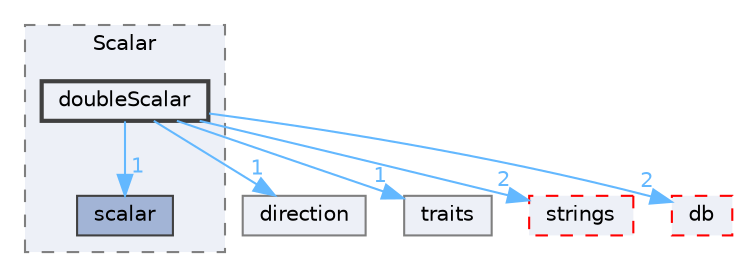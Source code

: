 digraph "src/OpenFOAM/primitives/Scalar/doubleScalar"
{
 // LATEX_PDF_SIZE
  bgcolor="transparent";
  edge [fontname=Helvetica,fontsize=10,labelfontname=Helvetica,labelfontsize=10];
  node [fontname=Helvetica,fontsize=10,shape=box,height=0.2,width=0.4];
  compound=true
  subgraph clusterdir_b4f4914e791ff496381862f16be45bae {
    graph [ bgcolor="#edf0f7", pencolor="grey50", label="Scalar", fontname=Helvetica,fontsize=10 style="filled,dashed", URL="dir_b4f4914e791ff496381862f16be45bae.html",tooltip=""]
  dir_e67694ff55b44d11ba71a37378a61ef5 [label="scalar", fillcolor="#a2b4d6", color="grey25", style="filled", URL="dir_e67694ff55b44d11ba71a37378a61ef5.html",tooltip=""];
  dir_b50ec81b3f603d5ef30cf7e329144f8a [label="doubleScalar", fillcolor="#edf0f7", color="grey25", style="filled,bold", URL="dir_b50ec81b3f603d5ef30cf7e329144f8a.html",tooltip=""];
  }
  dir_19dbf0591cffda9f7a5a990739e1850d [label="direction", fillcolor="#edf0f7", color="grey50", style="filled", URL="dir_19dbf0591cffda9f7a5a990739e1850d.html",tooltip=""];
  dir_e46438c88d14724c9114690b543855a0 [label="traits", fillcolor="#edf0f7", color="grey50", style="filled", URL="dir_e46438c88d14724c9114690b543855a0.html",tooltip=""];
  dir_ce1ee507886310df0e74ee2e624fbc88 [label="strings", fillcolor="#edf0f7", color="red", style="filled,dashed", URL="dir_ce1ee507886310df0e74ee2e624fbc88.html",tooltip=""];
  dir_63c634f7a7cfd679ac26c67fb30fc32f [label="db", fillcolor="#edf0f7", color="red", style="filled,dashed", URL="dir_63c634f7a7cfd679ac26c67fb30fc32f.html",tooltip=""];
  dir_b50ec81b3f603d5ef30cf7e329144f8a->dir_19dbf0591cffda9f7a5a990739e1850d [headlabel="1", labeldistance=1.5 headhref="dir_001031_000953.html" href="dir_001031_000953.html" color="steelblue1" fontcolor="steelblue1"];
  dir_b50ec81b3f603d5ef30cf7e329144f8a->dir_63c634f7a7cfd679ac26c67fb30fc32f [headlabel="2", labeldistance=1.5 headhref="dir_001031_000817.html" href="dir_001031_000817.html" color="steelblue1" fontcolor="steelblue1"];
  dir_b50ec81b3f603d5ef30cf7e329144f8a->dir_ce1ee507886310df0e74ee2e624fbc88 [headlabel="2", labeldistance=1.5 headhref="dir_001031_003792.html" href="dir_001031_003792.html" color="steelblue1" fontcolor="steelblue1"];
  dir_b50ec81b3f603d5ef30cf7e329144f8a->dir_e46438c88d14724c9114690b543855a0 [headlabel="1", labeldistance=1.5 headhref="dir_001031_004092.html" href="dir_001031_004092.html" color="steelblue1" fontcolor="steelblue1"];
  dir_b50ec81b3f603d5ef30cf7e329144f8a->dir_e67694ff55b44d11ba71a37378a61ef5 [headlabel="1", labeldistance=1.5 headhref="dir_001031_003416.html" href="dir_001031_003416.html" color="steelblue1" fontcolor="steelblue1"];
}
